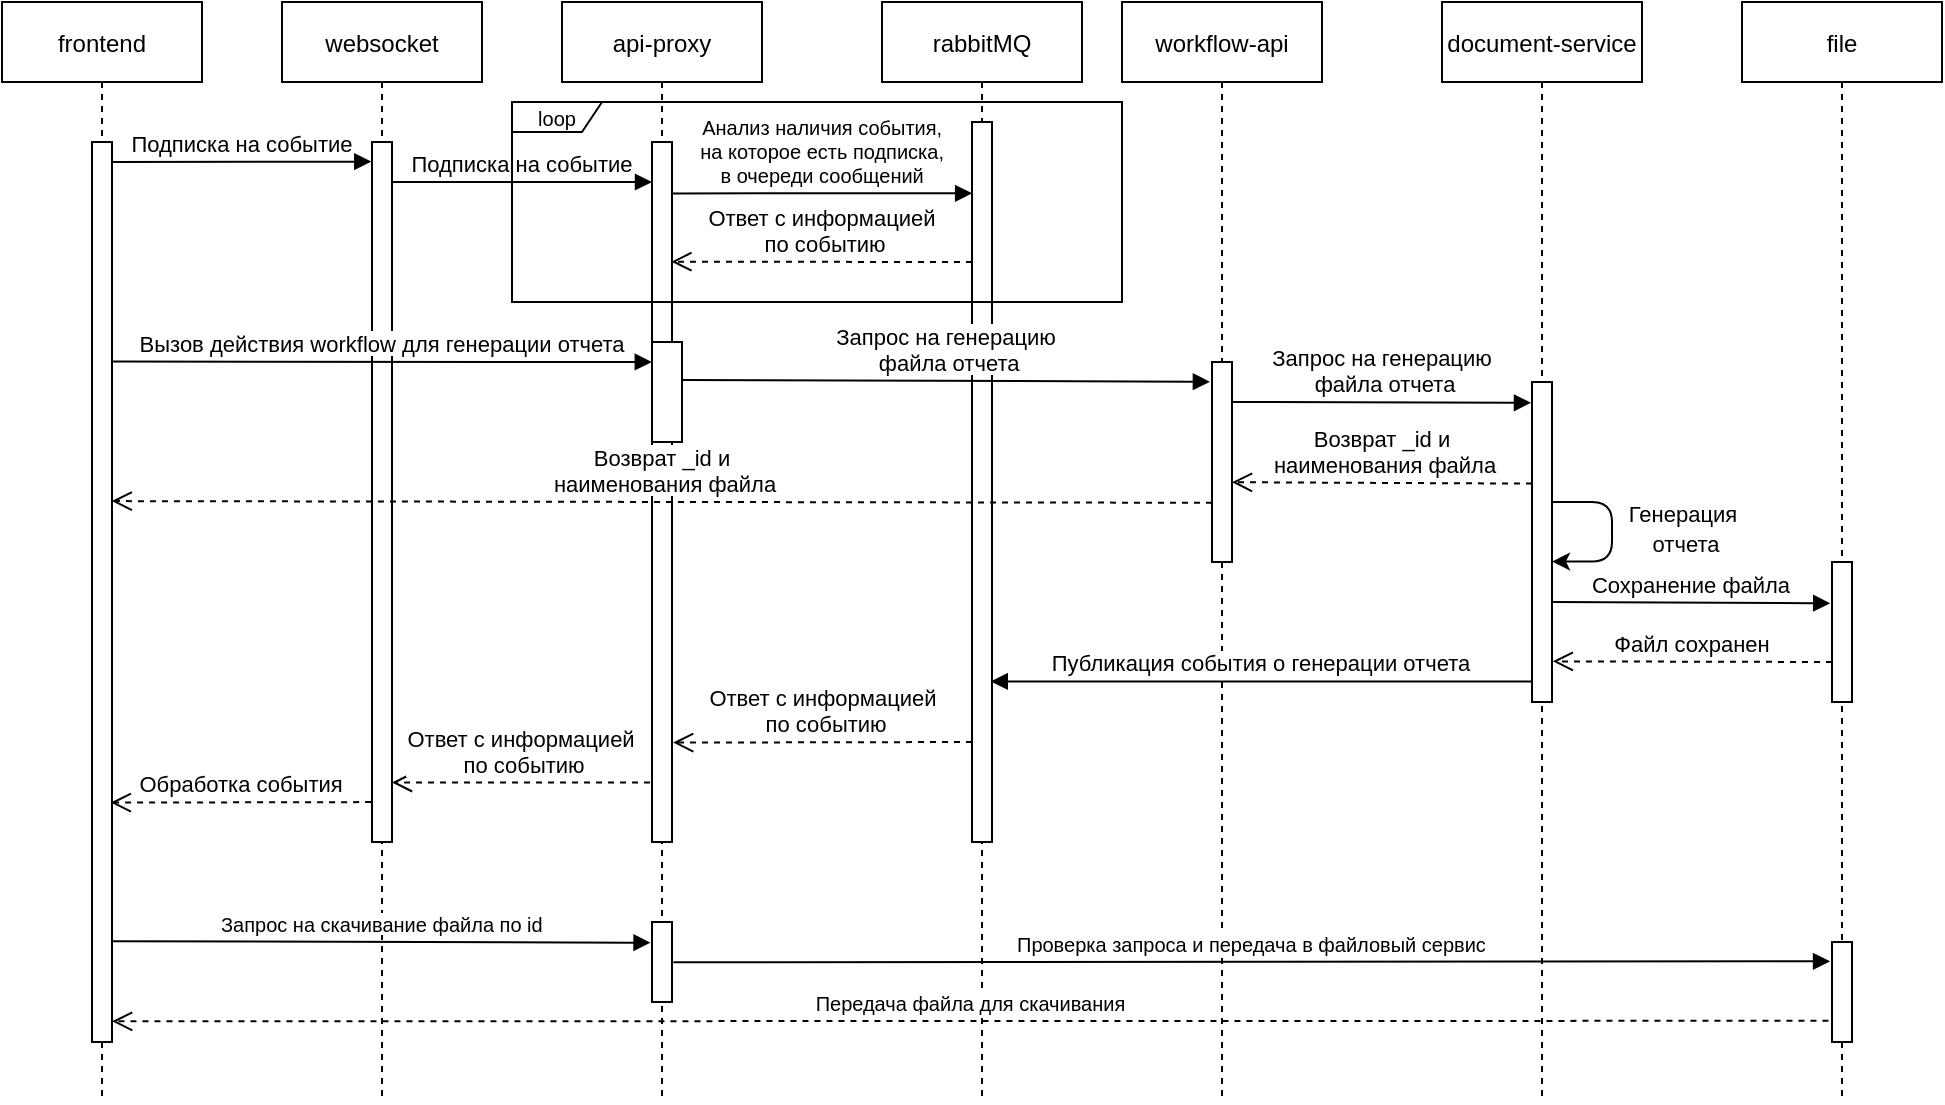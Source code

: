 <mxfile version="21.8.0" type="github">
  <diagram name="Страница — 1" id="BGPAjNNVndj-kQ1KO1jv">
    <mxGraphModel dx="1647" dy="897" grid="1" gridSize="10" guides="1" tooltips="1" connect="1" arrows="1" fold="1" page="1" pageScale="1" pageWidth="827" pageHeight="1169" math="0" shadow="0">
      <root>
        <mxCell id="0" />
        <mxCell id="1" parent="0" />
        <mxCell id="2YPwDXGV4YwHhZf0TQoE-1" value="frontend" style="shape=umlLifeline;perimeter=lifelinePerimeter;container=1;collapsible=0;recursiveResize=0;rounded=0;shadow=0;strokeWidth=1;" vertex="1" parent="1">
          <mxGeometry x="40" y="40" width="100" height="550" as="geometry" />
        </mxCell>
        <mxCell id="2YPwDXGV4YwHhZf0TQoE-25" value="" style="points=[];perimeter=orthogonalPerimeter;rounded=0;shadow=0;strokeWidth=1;" vertex="1" parent="2YPwDXGV4YwHhZf0TQoE-1">
          <mxGeometry x="45" y="70" width="10" height="450" as="geometry" />
        </mxCell>
        <mxCell id="2YPwDXGV4YwHhZf0TQoE-26" value="Подписка на событие" style="verticalAlign=bottom;endArrow=block;shadow=0;strokeWidth=1;exitX=0.993;exitY=0.164;exitDx=0;exitDy=0;exitPerimeter=0;entryX=-0.035;entryY=0.028;entryDx=0;entryDy=0;entryPerimeter=0;" edge="1" parent="2YPwDXGV4YwHhZf0TQoE-1" target="2YPwDXGV4YwHhZf0TQoE-28">
          <mxGeometry relative="1" as="geometry">
            <mxPoint x="55.0" y="80" as="sourcePoint" />
            <mxPoint x="180" y="80" as="targetPoint" />
          </mxGeometry>
        </mxCell>
        <mxCell id="2YPwDXGV4YwHhZf0TQoE-5" value="websocket" style="shape=umlLifeline;perimeter=lifelinePerimeter;container=1;collapsible=0;recursiveResize=0;rounded=0;shadow=0;strokeWidth=1;" vertex="1" parent="1">
          <mxGeometry x="180" y="40" width="100" height="550" as="geometry" />
        </mxCell>
        <mxCell id="2YPwDXGV4YwHhZf0TQoE-28" value="" style="points=[];perimeter=orthogonalPerimeter;rounded=0;shadow=0;strokeWidth=1;" vertex="1" parent="2YPwDXGV4YwHhZf0TQoE-5">
          <mxGeometry x="45" y="70" width="10" height="350" as="geometry" />
        </mxCell>
        <mxCell id="2YPwDXGV4YwHhZf0TQoE-31" value="Подписка на событие" style="verticalAlign=bottom;endArrow=block;shadow=0;strokeWidth=1;exitX=0.993;exitY=0.164;exitDx=0;exitDy=0;exitPerimeter=0;entryX=0.003;entryY=0.037;entryDx=0;entryDy=0;entryPerimeter=0;" edge="1" parent="2YPwDXGV4YwHhZf0TQoE-5">
          <mxGeometry relative="1" as="geometry">
            <mxPoint x="55.0" y="90" as="sourcePoint" />
            <mxPoint x="185" y="90" as="targetPoint" />
          </mxGeometry>
        </mxCell>
        <mxCell id="2YPwDXGV4YwHhZf0TQoE-8" value="api-proxy" style="shape=umlLifeline;perimeter=lifelinePerimeter;container=1;collapsible=0;recursiveResize=0;rounded=0;shadow=0;strokeWidth=1;" vertex="1" parent="1">
          <mxGeometry x="320" y="40" width="100" height="550" as="geometry" />
        </mxCell>
        <mxCell id="2YPwDXGV4YwHhZf0TQoE-30" value="" style="points=[];perimeter=orthogonalPerimeter;rounded=0;shadow=0;strokeWidth=1;" vertex="1" parent="2YPwDXGV4YwHhZf0TQoE-8">
          <mxGeometry x="45" y="70" width="10" height="350" as="geometry" />
        </mxCell>
        <mxCell id="2YPwDXGV4YwHhZf0TQoE-36" value="" style="points=[];perimeter=orthogonalPerimeter;rounded=0;shadow=0;strokeWidth=1;" vertex="1" parent="2YPwDXGV4YwHhZf0TQoE-8">
          <mxGeometry x="45" y="170" width="15" height="50" as="geometry" />
        </mxCell>
        <mxCell id="2YPwDXGV4YwHhZf0TQoE-86" value="" style="points=[];perimeter=orthogonalPerimeter;rounded=0;shadow=0;strokeWidth=1;" vertex="1" parent="2YPwDXGV4YwHhZf0TQoE-8">
          <mxGeometry x="45" y="460" width="10" height="40" as="geometry" />
        </mxCell>
        <mxCell id="2YPwDXGV4YwHhZf0TQoE-10" value="rabbitMQ" style="shape=umlLifeline;perimeter=lifelinePerimeter;container=1;collapsible=0;recursiveResize=0;rounded=0;shadow=0;strokeWidth=1;" vertex="1" parent="1">
          <mxGeometry x="480" y="40" width="100" height="550" as="geometry" />
        </mxCell>
        <mxCell id="2YPwDXGV4YwHhZf0TQoE-32" value="" style="points=[];perimeter=orthogonalPerimeter;rounded=0;shadow=0;strokeWidth=1;" vertex="1" parent="2YPwDXGV4YwHhZf0TQoE-10">
          <mxGeometry x="45" y="60" width="10" height="360" as="geometry" />
        </mxCell>
        <mxCell id="2YPwDXGV4YwHhZf0TQoE-53" value="Ответ с информацией&#xa; по событию" style="verticalAlign=bottom;endArrow=open;dashed=1;endSize=8;shadow=0;strokeWidth=1;exitX=-0.085;exitY=0.227;exitDx=0;exitDy=0;exitPerimeter=0;entryX=0.968;entryY=0.171;entryDx=0;entryDy=0;entryPerimeter=0;" edge="1" parent="2YPwDXGV4YwHhZf0TQoE-10" target="2YPwDXGV4YwHhZf0TQoE-30">
          <mxGeometry relative="1" as="geometry">
            <mxPoint x="-100" y="130" as="targetPoint" />
            <mxPoint x="45" y="130" as="sourcePoint" />
          </mxGeometry>
        </mxCell>
        <mxCell id="2YPwDXGV4YwHhZf0TQoE-54" value="Ответ с информацией&#xa; по событию" style="verticalAlign=bottom;endArrow=open;dashed=1;endSize=8;shadow=0;strokeWidth=1;exitX=-0.085;exitY=0.227;exitDx=0;exitDy=0;exitPerimeter=0;entryX=1.055;entryY=0.858;entryDx=0;entryDy=0;entryPerimeter=0;" edge="1" parent="2YPwDXGV4YwHhZf0TQoE-10" target="2YPwDXGV4YwHhZf0TQoE-30">
          <mxGeometry relative="1" as="geometry">
            <mxPoint x="-100" y="370" as="targetPoint" />
            <mxPoint x="45" y="370" as="sourcePoint" />
          </mxGeometry>
        </mxCell>
        <mxCell id="2YPwDXGV4YwHhZf0TQoE-14" value="document-service" style="shape=umlLifeline;perimeter=lifelinePerimeter;container=1;collapsible=0;recursiveResize=0;rounded=0;shadow=0;strokeWidth=1;" vertex="1" parent="1">
          <mxGeometry x="760" y="40" width="100" height="550" as="geometry" />
        </mxCell>
        <mxCell id="2YPwDXGV4YwHhZf0TQoE-41" value="" style="points=[];perimeter=orthogonalPerimeter;rounded=0;shadow=0;strokeWidth=1;" vertex="1" parent="2YPwDXGV4YwHhZf0TQoE-14">
          <mxGeometry x="45" y="190" width="10" height="160" as="geometry" />
        </mxCell>
        <mxCell id="2YPwDXGV4YwHhZf0TQoE-11" value="workflow-api" style="shape=umlLifeline;perimeter=lifelinePerimeter;container=1;collapsible=0;recursiveResize=0;rounded=0;shadow=0;strokeWidth=1;" vertex="1" parent="2YPwDXGV4YwHhZf0TQoE-14">
          <mxGeometry x="-160" width="100" height="550" as="geometry" />
        </mxCell>
        <mxCell id="2YPwDXGV4YwHhZf0TQoE-37" value="" style="points=[];perimeter=orthogonalPerimeter;rounded=0;shadow=0;strokeWidth=1;" vertex="1" parent="2YPwDXGV4YwHhZf0TQoE-11">
          <mxGeometry x="45" y="180" width="10" height="100" as="geometry" />
        </mxCell>
        <mxCell id="2YPwDXGV4YwHhZf0TQoE-39" value="Запрос на генерацию&#xa; файла отчета" style="verticalAlign=bottom;endArrow=block;shadow=0;strokeWidth=1;exitX=1.041;exitY=0.264;exitDx=0;exitDy=0;exitPerimeter=0;entryX=-0.05;entryY=0.065;entryDx=0;entryDy=0;entryPerimeter=0;" edge="1" parent="2YPwDXGV4YwHhZf0TQoE-11" target="2YPwDXGV4YwHhZf0TQoE-41">
          <mxGeometry relative="1" as="geometry">
            <mxPoint x="55" y="200" as="sourcePoint" />
            <mxPoint x="200" y="200" as="targetPoint" />
          </mxGeometry>
        </mxCell>
        <mxCell id="2YPwDXGV4YwHhZf0TQoE-44" value="Возврат _id и&#xa; наименования файла" style="verticalAlign=bottom;endArrow=open;dashed=1;endSize=8;shadow=0;strokeWidth=1;exitX=-0.085;exitY=0.227;exitDx=0;exitDy=0;exitPerimeter=0;entryX=0.987;entryY=0.399;entryDx=0;entryDy=0;entryPerimeter=0;" edge="1" parent="2YPwDXGV4YwHhZf0TQoE-11" target="2YPwDXGV4YwHhZf0TQoE-25">
          <mxGeometry relative="1" as="geometry">
            <mxPoint x="-500" y="250" as="targetPoint" />
            <mxPoint x="45.0" y="250.39" as="sourcePoint" />
          </mxGeometry>
        </mxCell>
        <mxCell id="2YPwDXGV4YwHhZf0TQoE-45" value="" style="edgeStyle=elbowEdgeStyle;elbow=horizontal;endArrow=classic;html=1;exitX=1.039;exitY=0.003;exitDx=0;exitDy=0;exitPerimeter=0;" edge="1" parent="2YPwDXGV4YwHhZf0TQoE-14">
          <mxGeometry width="50" height="50" relative="1" as="geometry">
            <mxPoint x="55.39" y="250" as="sourcePoint" />
            <mxPoint x="55" y="279.76" as="targetPoint" />
            <Array as="points">
              <mxPoint x="85" y="279.76" />
              <mxPoint x="85" y="248.76" />
            </Array>
          </mxGeometry>
        </mxCell>
        <mxCell id="2YPwDXGV4YwHhZf0TQoE-47" value="Сохранение файла" style="verticalAlign=bottom;endArrow=block;shadow=0;strokeWidth=1;exitX=1.11;exitY=0.108;exitDx=0;exitDy=0;exitPerimeter=0;entryX=-0.09;entryY=0.295;entryDx=0;entryDy=0;entryPerimeter=0;" edge="1" parent="2YPwDXGV4YwHhZf0TQoE-14" target="2YPwDXGV4YwHhZf0TQoE-48">
          <mxGeometry relative="1" as="geometry">
            <mxPoint x="55" y="300" as="sourcePoint" />
            <mxPoint x="190" y="300" as="targetPoint" />
          </mxGeometry>
        </mxCell>
        <mxCell id="2YPwDXGV4YwHhZf0TQoE-42" value="Возврат _id и&#xa; наименования файла" style="verticalAlign=bottom;endArrow=open;dashed=1;endSize=8;shadow=0;strokeWidth=1;exitX=-0.085;exitY=0.227;exitDx=0;exitDy=0;exitPerimeter=0;entryX=1;entryY=0.601;entryDx=0;entryDy=0;entryPerimeter=0;" edge="1" parent="2YPwDXGV4YwHhZf0TQoE-14" target="2YPwDXGV4YwHhZf0TQoE-37">
          <mxGeometry relative="1" as="geometry">
            <mxPoint x="-100" y="240" as="targetPoint" />
            <mxPoint x="45.0" y="240.81" as="sourcePoint" />
          </mxGeometry>
        </mxCell>
        <mxCell id="2YPwDXGV4YwHhZf0TQoE-21" value="file" style="shape=umlLifeline;perimeter=lifelinePerimeter;container=1;collapsible=0;recursiveResize=0;rounded=0;shadow=0;strokeWidth=1;" vertex="1" parent="1">
          <mxGeometry x="910" y="40" width="100" height="550" as="geometry" />
        </mxCell>
        <mxCell id="2YPwDXGV4YwHhZf0TQoE-48" value="" style="points=[];perimeter=orthogonalPerimeter;rounded=0;shadow=0;strokeWidth=1;" vertex="1" parent="2YPwDXGV4YwHhZf0TQoE-21">
          <mxGeometry x="45" y="280" width="10" height="70" as="geometry" />
        </mxCell>
        <mxCell id="2YPwDXGV4YwHhZf0TQoE-49" value="Файл сохранен" style="verticalAlign=bottom;endArrow=open;dashed=1;endSize=8;shadow=0;strokeWidth=1;exitX=-0.085;exitY=0.227;exitDx=0;exitDy=0;exitPerimeter=0;entryX=1.041;entryY=0.873;entryDx=0;entryDy=0;entryPerimeter=0;" edge="1" parent="2YPwDXGV4YwHhZf0TQoE-21" target="2YPwDXGV4YwHhZf0TQoE-41">
          <mxGeometry relative="1" as="geometry">
            <mxPoint x="-80" y="330" as="targetPoint" />
            <mxPoint x="45" y="330" as="sourcePoint" />
          </mxGeometry>
        </mxCell>
        <mxCell id="2YPwDXGV4YwHhZf0TQoE-88" value="" style="points=[];perimeter=orthogonalPerimeter;rounded=0;shadow=0;strokeWidth=1;" vertex="1" parent="2YPwDXGV4YwHhZf0TQoE-21">
          <mxGeometry x="45" y="470" width="10" height="50" as="geometry" />
        </mxCell>
        <mxCell id="2YPwDXGV4YwHhZf0TQoE-34" value="Анализ наличия события, &#xa;на которое есть подписка, &#xa;в очереди сообщений" style="verticalAlign=bottom;endArrow=block;shadow=0;strokeWidth=1;fontSize=10;exitX=1.033;exitY=0.11;exitDx=0;exitDy=0;exitPerimeter=0;entryX=0.008;entryY=0.099;entryDx=0;entryDy=0;entryPerimeter=0;" edge="1" parent="1" target="2YPwDXGV4YwHhZf0TQoE-32">
          <mxGeometry relative="1" as="geometry">
            <mxPoint x="375.07" y="135.7" as="sourcePoint" />
            <mxPoint x="520" y="136" as="targetPoint" />
          </mxGeometry>
        </mxCell>
        <mxCell id="2YPwDXGV4YwHhZf0TQoE-35" value="Вызов действия workflow для генерации отчета" style="verticalAlign=bottom;endArrow=block;shadow=0;strokeWidth=1;entryX=-0.007;entryY=0.2;entryDx=0;entryDy=0;entryPerimeter=0;exitX=1.053;exitY=0.244;exitDx=0;exitDy=0;exitPerimeter=0;" edge="1" parent="1" source="2YPwDXGV4YwHhZf0TQoE-25" target="2YPwDXGV4YwHhZf0TQoE-36">
          <mxGeometry relative="1" as="geometry">
            <mxPoint x="100" y="220" as="sourcePoint" />
            <mxPoint x="350" y="220" as="targetPoint" />
          </mxGeometry>
        </mxCell>
        <mxCell id="2YPwDXGV4YwHhZf0TQoE-46" value="&lt;font style=&quot;font-size: 11px;&quot;&gt;Генерация&lt;br&gt;&amp;nbsp;отчета&lt;/font&gt;" style="text;html=1;align=center;verticalAlign=middle;resizable=0;points=[];autosize=1;strokeColor=none;fillColor=none;" vertex="1" parent="1">
          <mxGeometry x="840" y="283" width="80" height="40" as="geometry" />
        </mxCell>
        <mxCell id="2YPwDXGV4YwHhZf0TQoE-51" value="Публикация события о генерации отчета" style="verticalAlign=bottom;endArrow=block;shadow=0;strokeWidth=1;exitX=-0.001;exitY=0.936;exitDx=0;exitDy=0;exitPerimeter=0;entryX=0.939;entryY=0.777;entryDx=0;entryDy=0;entryPerimeter=0;" edge="1" parent="1" source="2YPwDXGV4YwHhZf0TQoE-41" target="2YPwDXGV4YwHhZf0TQoE-32">
          <mxGeometry x="0.003" relative="1" as="geometry">
            <mxPoint x="618" y="470" as="sourcePoint" />
            <mxPoint x="762" y="470" as="targetPoint" />
            <mxPoint as="offset" />
          </mxGeometry>
        </mxCell>
        <mxCell id="2YPwDXGV4YwHhZf0TQoE-38" value="Запрос на генерацию&#xa; файла отчета" style="verticalAlign=bottom;endArrow=block;shadow=0;strokeWidth=1;exitX=1.003;exitY=0.379;exitDx=0;exitDy=0;exitPerimeter=0;entryX=-0.104;entryY=0.099;entryDx=0;entryDy=0;entryPerimeter=0;" edge="1" parent="1" source="2YPwDXGV4YwHhZf0TQoE-36" target="2YPwDXGV4YwHhZf0TQoE-37">
          <mxGeometry relative="1" as="geometry">
            <mxPoint x="376" y="230" as="sourcePoint" />
            <mxPoint x="670" y="230" as="targetPoint" />
          </mxGeometry>
        </mxCell>
        <mxCell id="2YPwDXGV4YwHhZf0TQoE-57" value="&lt;span style=&quot;font-size: 10px;&quot;&gt;loop&lt;/span&gt;" style="shape=umlFrame;whiteSpace=wrap;html=1;pointerEvents=0;width=45;height=15;" vertex="1" parent="1">
          <mxGeometry x="295" y="90" width="305" height="100" as="geometry" />
        </mxCell>
        <mxCell id="2YPwDXGV4YwHhZf0TQoE-55" value="Ответ с информацией&#xa; по событию" style="verticalAlign=bottom;endArrow=open;dashed=1;endSize=8;shadow=0;strokeWidth=1;exitX=-0.097;exitY=0.915;exitDx=0;exitDy=0;exitPerimeter=0;entryX=0.998;entryY=0.915;entryDx=0;entryDy=0;entryPerimeter=0;" edge="1" parent="1" source="2YPwDXGV4YwHhZf0TQoE-30" target="2YPwDXGV4YwHhZf0TQoE-28">
          <mxGeometry relative="1" as="geometry">
            <mxPoint x="240" y="430" as="targetPoint" />
            <mxPoint x="380" y="430" as="sourcePoint" />
          </mxGeometry>
        </mxCell>
        <mxCell id="2YPwDXGV4YwHhZf0TQoE-56" value="Обработка события" style="verticalAlign=bottom;endArrow=open;dashed=1;endSize=8;shadow=0;strokeWidth=1;exitX=-0.045;exitY=0.943;exitDx=0;exitDy=0;exitPerimeter=0;entryX=0.937;entryY=0.734;entryDx=0;entryDy=0;entryPerimeter=0;" edge="1" parent="1" source="2YPwDXGV4YwHhZf0TQoE-28" target="2YPwDXGV4YwHhZf0TQoE-25">
          <mxGeometry relative="1" as="geometry">
            <mxPoint x="100" y="440" as="targetPoint" />
            <mxPoint x="240" y="440" as="sourcePoint" />
          </mxGeometry>
        </mxCell>
        <mxCell id="2YPwDXGV4YwHhZf0TQoE-89" value="Проверка запроса и передача в файловый сервис" style="verticalAlign=bottom;endArrow=block;shadow=0;strokeWidth=1;fontSize=10;entryX=-0.096;entryY=0.193;entryDx=0;entryDy=0;entryPerimeter=0;exitX=1.072;exitY=0.503;exitDx=0;exitDy=0;exitPerimeter=0;" edge="1" parent="1" source="2YPwDXGV4YwHhZf0TQoE-86" target="2YPwDXGV4YwHhZf0TQoE-88">
          <mxGeometry relative="1" as="geometry">
            <mxPoint x="380" y="520" as="sourcePoint" />
            <mxPoint x="849.69" y="520" as="targetPoint" />
          </mxGeometry>
        </mxCell>
        <mxCell id="2YPwDXGV4YwHhZf0TQoE-90" value="Передача файла для скачивания" style="verticalAlign=bottom;endArrow=open;dashed=1;endSize=8;shadow=0;strokeWidth=1;fontSize=10;exitX=-0.177;exitY=0.788;exitDx=0;exitDy=0;exitPerimeter=0;entryX=1.007;entryY=0.977;entryDx=0;entryDy=0;entryPerimeter=0;" edge="1" parent="1" source="2YPwDXGV4YwHhZf0TQoE-88" target="2YPwDXGV4YwHhZf0TQoE-25">
          <mxGeometry relative="1" as="geometry">
            <mxPoint x="350" y="550" as="targetPoint" />
            <mxPoint x="945" y="550" as="sourcePoint" />
          </mxGeometry>
        </mxCell>
        <mxCell id="2YPwDXGV4YwHhZf0TQoE-85" value="Запрос на скачивание файла по id" style="verticalAlign=bottom;endArrow=block;shadow=0;strokeWidth=1;fontSize=10;exitX=1.042;exitY=0.888;exitDx=0;exitDy=0;exitPerimeter=0;entryX=-0.072;entryY=0.259;entryDx=0;entryDy=0;entryPerimeter=0;" edge="1" parent="1" source="2YPwDXGV4YwHhZf0TQoE-25" target="2YPwDXGV4YwHhZf0TQoE-86">
          <mxGeometry relative="1" as="geometry">
            <mxPoint x="100" y="510" as="sourcePoint" />
            <mxPoint x="360" y="510" as="targetPoint" />
          </mxGeometry>
        </mxCell>
      </root>
    </mxGraphModel>
  </diagram>
</mxfile>
